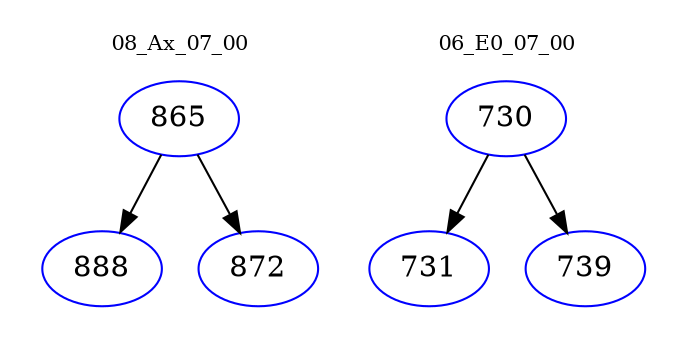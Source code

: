 digraph{
subgraph cluster_0 {
color = white
label = "08_Ax_07_00";
fontsize=10;
T0_865 [label="865", color="blue"]
T0_865 -> T0_888 [color="black"]
T0_888 [label="888", color="blue"]
T0_865 -> T0_872 [color="black"]
T0_872 [label="872", color="blue"]
}
subgraph cluster_1 {
color = white
label = "06_E0_07_00";
fontsize=10;
T1_730 [label="730", color="blue"]
T1_730 -> T1_731 [color="black"]
T1_731 [label="731", color="blue"]
T1_730 -> T1_739 [color="black"]
T1_739 [label="739", color="blue"]
}
}
